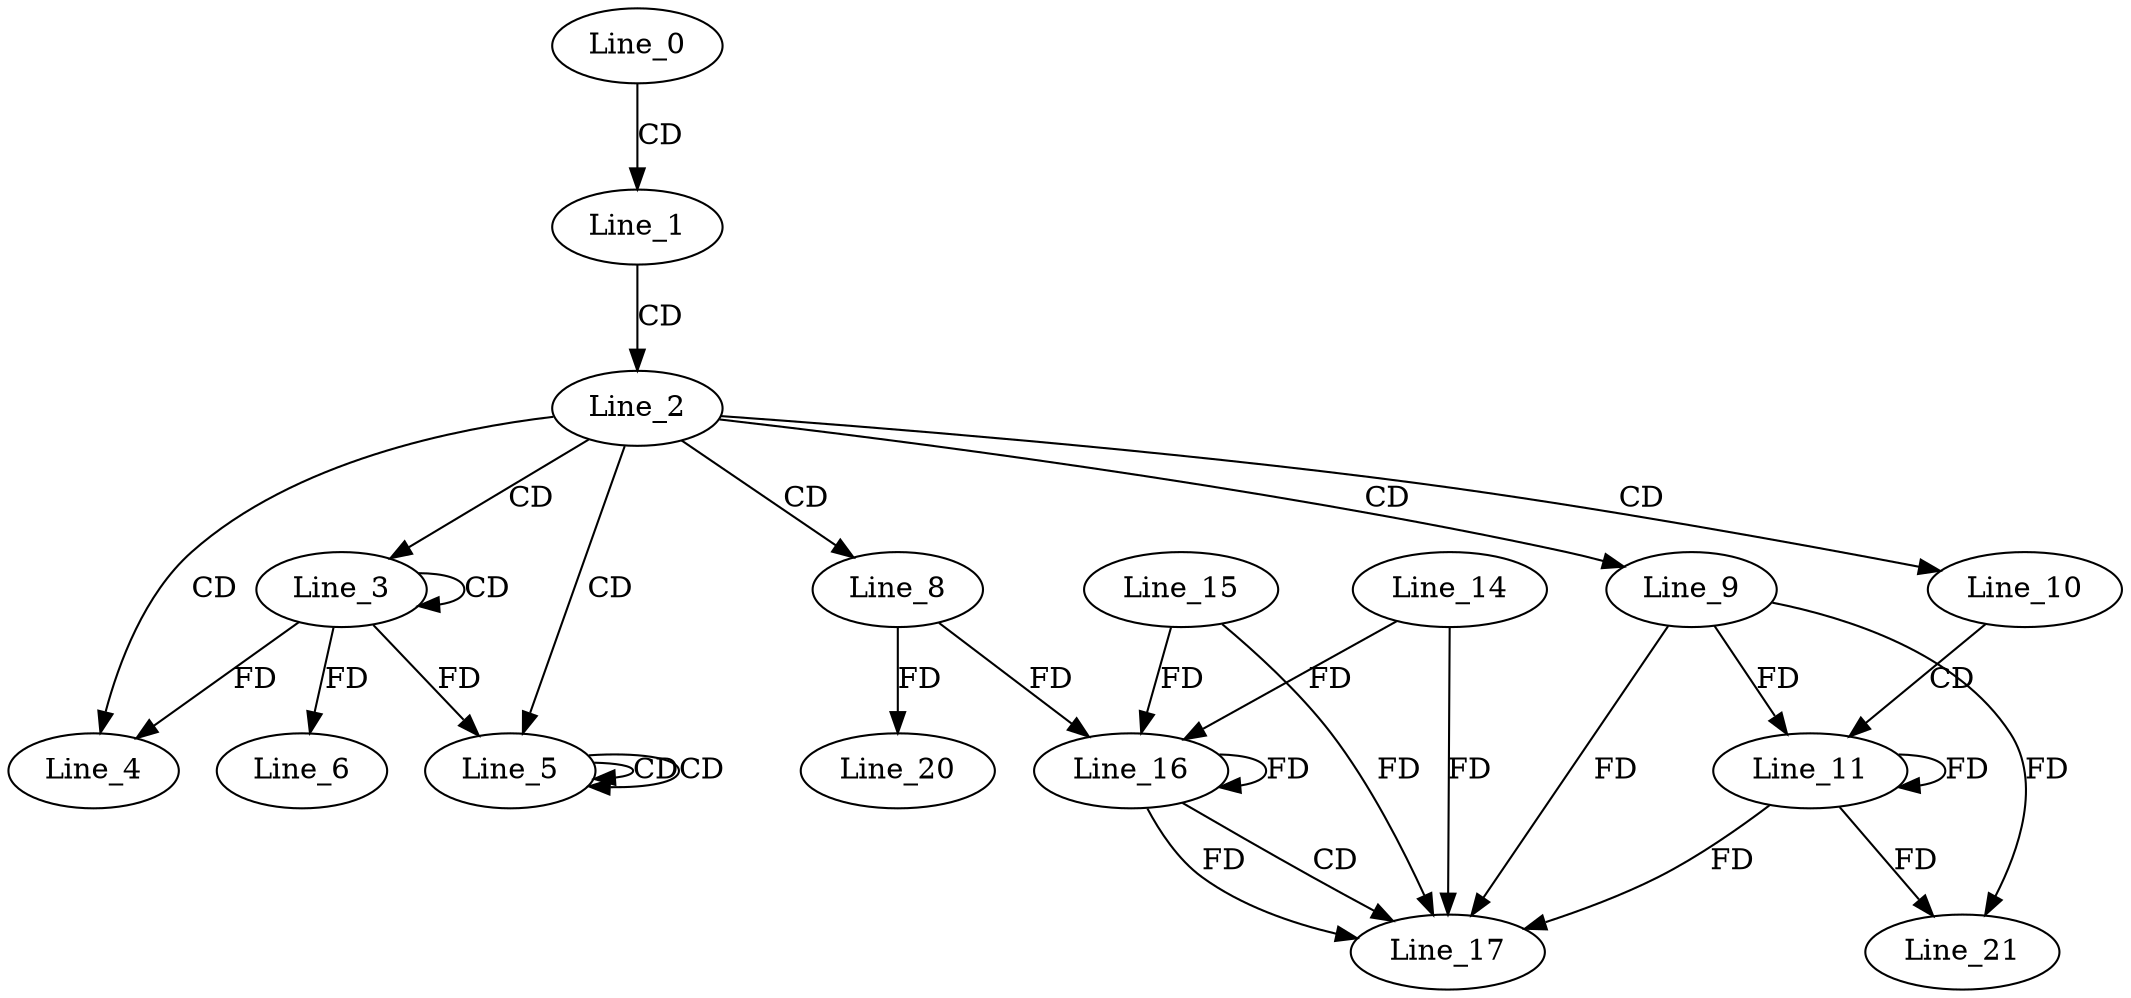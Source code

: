 digraph G {
  Line_0;
  Line_1;
  Line_2;
  Line_3;
  Line_3;
  Line_4;
  Line_5;
  Line_5;
  Line_5;
  Line_6;
  Line_8;
  Line_9;
  Line_10;
  Line_11;
  Line_16;
  Line_15;
  Line_16;
  Line_14;
  Line_16;
  Line_17;
  Line_20;
  Line_21;
  Line_0 -> Line_1 [ label="CD" ];
  Line_1 -> Line_2 [ label="CD" ];
  Line_2 -> Line_3 [ label="CD" ];
  Line_3 -> Line_3 [ label="CD" ];
  Line_2 -> Line_4 [ label="CD" ];
  Line_3 -> Line_4 [ label="FD" ];
  Line_2 -> Line_5 [ label="CD" ];
  Line_5 -> Line_5 [ label="CD" ];
  Line_5 -> Line_5 [ label="CD" ];
  Line_3 -> Line_5 [ label="FD" ];
  Line_3 -> Line_6 [ label="FD" ];
  Line_2 -> Line_8 [ label="CD" ];
  Line_2 -> Line_9 [ label="CD" ];
  Line_2 -> Line_10 [ label="CD" ];
  Line_10 -> Line_11 [ label="CD" ];
  Line_9 -> Line_11 [ label="FD" ];
  Line_11 -> Line_11 [ label="FD" ];
  Line_16 -> Line_16 [ label="FD" ];
  Line_15 -> Line_16 [ label="FD" ];
  Line_8 -> Line_16 [ label="FD" ];
  Line_14 -> Line_16 [ label="FD" ];
  Line_16 -> Line_17 [ label="CD" ];
  Line_9 -> Line_17 [ label="FD" ];
  Line_11 -> Line_17 [ label="FD" ];
  Line_14 -> Line_17 [ label="FD" ];
  Line_16 -> Line_17 [ label="FD" ];
  Line_15 -> Line_17 [ label="FD" ];
  Line_8 -> Line_20 [ label="FD" ];
  Line_9 -> Line_21 [ label="FD" ];
  Line_11 -> Line_21 [ label="FD" ];
}
